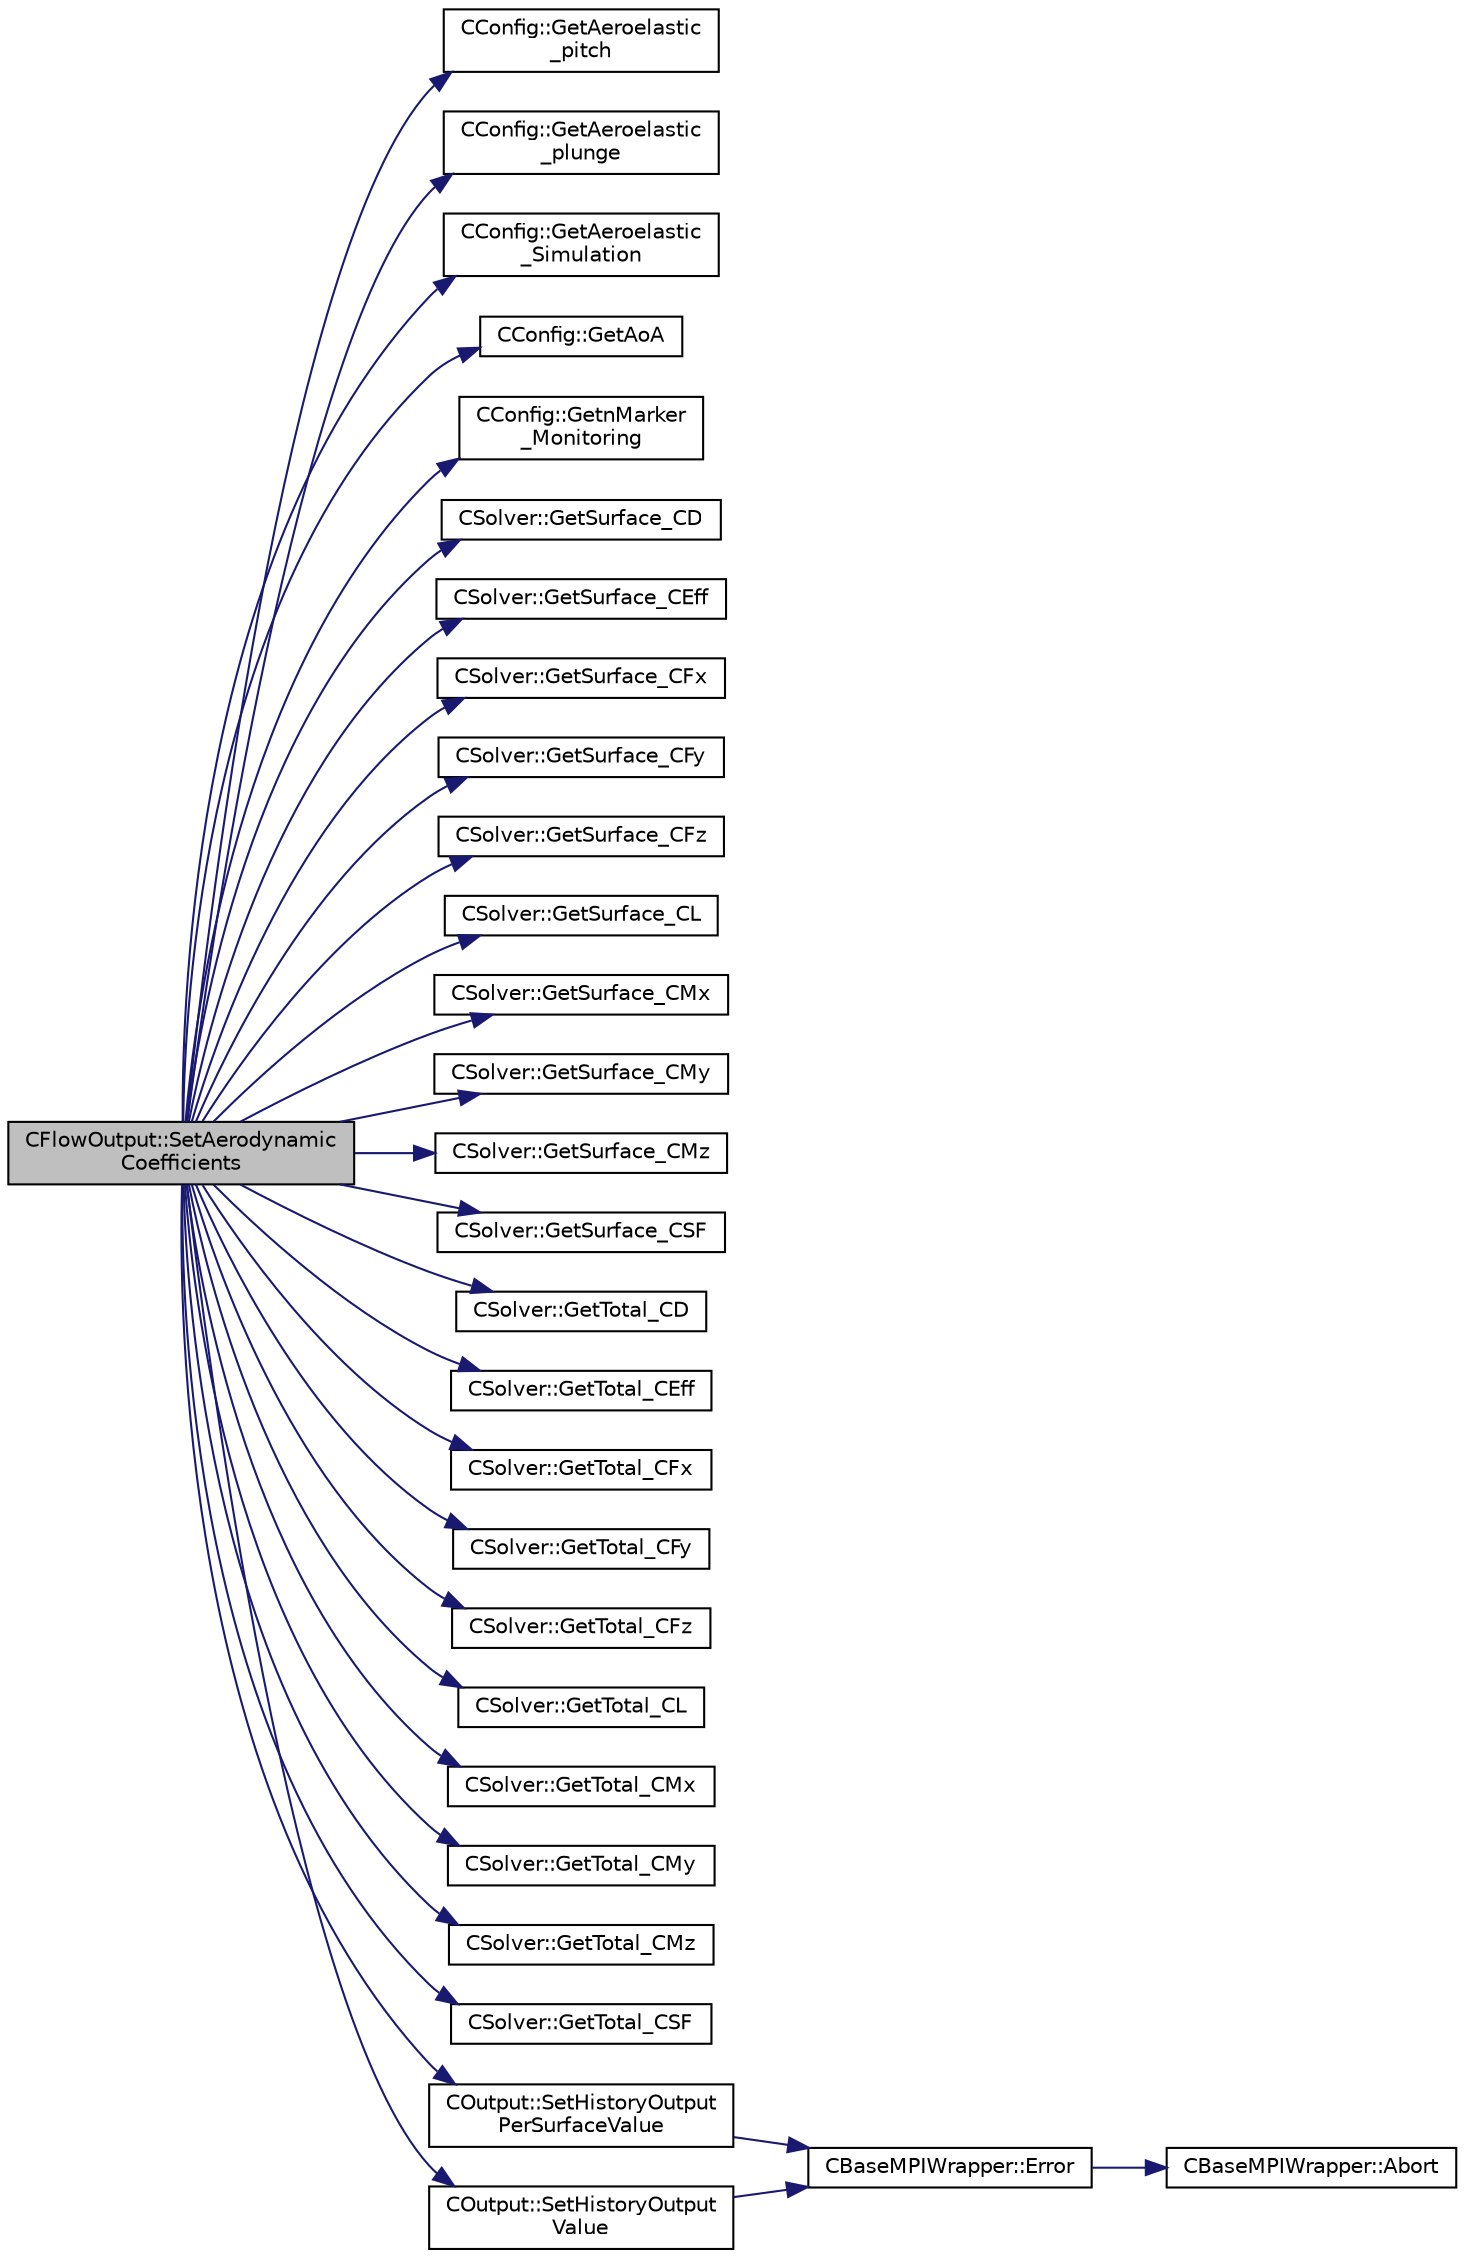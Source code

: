 digraph "CFlowOutput::SetAerodynamicCoefficients"
{
 // LATEX_PDF_SIZE
  edge [fontname="Helvetica",fontsize="10",labelfontname="Helvetica",labelfontsize="10"];
  node [fontname="Helvetica",fontsize="10",shape=record];
  rankdir="LR";
  Node1 [label="CFlowOutput::SetAerodynamic\lCoefficients",height=0.2,width=0.4,color="black", fillcolor="grey75", style="filled", fontcolor="black",tooltip="Set the value of the aerodynamic coefficients."];
  Node1 -> Node2 [color="midnightblue",fontsize="10",style="solid",fontname="Helvetica"];
  Node2 [label="CConfig::GetAeroelastic\l_pitch",height=0.2,width=0.4,color="black", fillcolor="white", style="filled",URL="$classCConfig.html#a049b655bdc72dc6f290ba85d337587cc",tooltip="Value of pitching coordinate."];
  Node1 -> Node3 [color="midnightblue",fontsize="10",style="solid",fontname="Helvetica"];
  Node3 [label="CConfig::GetAeroelastic\l_plunge",height=0.2,width=0.4,color="black", fillcolor="white", style="filled",URL="$classCConfig.html#a74d203eb388e3b74c80baec9799e021b",tooltip="Value of plunging coordinate."];
  Node1 -> Node4 [color="midnightblue",fontsize="10",style="solid",fontname="Helvetica"];
  Node4 [label="CConfig::GetAeroelastic\l_Simulation",height=0.2,width=0.4,color="black", fillcolor="white", style="filled",URL="$classCConfig.html#ac40918bbc65c568104a5298dcfc28a5c",tooltip="Get information about the aeroelastic simulation."];
  Node1 -> Node5 [color="midnightblue",fontsize="10",style="solid",fontname="Helvetica"];
  Node5 [label="CConfig::GetAoA",height=0.2,width=0.4,color="black", fillcolor="white", style="filled",URL="$classCConfig.html#aa824c1a1b3c7cd05b7be414a76e0b250",tooltip="Get the angle of attack of the body. This is the angle between a reference line on a lifting body (of..."];
  Node1 -> Node6 [color="midnightblue",fontsize="10",style="solid",fontname="Helvetica"];
  Node6 [label="CConfig::GetnMarker\l_Monitoring",height=0.2,width=0.4,color="black", fillcolor="white", style="filled",URL="$classCConfig.html#a6e65810e59b8015104b84c4fd5b1d7f9",tooltip="Get the total number of monitoring markers."];
  Node1 -> Node7 [color="midnightblue",fontsize="10",style="solid",fontname="Helvetica"];
  Node7 [label="CSolver::GetSurface_CD",height=0.2,width=0.4,color="black", fillcolor="white", style="filled",URL="$classCSolver.html#ac74cc0882a2579be4839d078b01d8c5a",tooltip="A virtual member."];
  Node1 -> Node8 [color="midnightblue",fontsize="10",style="solid",fontname="Helvetica"];
  Node8 [label="CSolver::GetSurface_CEff",height=0.2,width=0.4,color="black", fillcolor="white", style="filled",URL="$classCSolver.html#a74caedde2922f6537616b1b9a3fe7f6e",tooltip="A virtual member."];
  Node1 -> Node9 [color="midnightblue",fontsize="10",style="solid",fontname="Helvetica"];
  Node9 [label="CSolver::GetSurface_CFx",height=0.2,width=0.4,color="black", fillcolor="white", style="filled",URL="$classCSolver.html#af6995a40708b93c2f36e07dfae73465e",tooltip="A virtual member."];
  Node1 -> Node10 [color="midnightblue",fontsize="10",style="solid",fontname="Helvetica"];
  Node10 [label="CSolver::GetSurface_CFy",height=0.2,width=0.4,color="black", fillcolor="white", style="filled",URL="$classCSolver.html#a69dbfadcc389d7f992b45ea78a270ee3",tooltip="A virtual member."];
  Node1 -> Node11 [color="midnightblue",fontsize="10",style="solid",fontname="Helvetica"];
  Node11 [label="CSolver::GetSurface_CFz",height=0.2,width=0.4,color="black", fillcolor="white", style="filled",URL="$classCSolver.html#a47d2a61ee24f4a5e4a329f9d6e9e4341",tooltip="A virtual member."];
  Node1 -> Node12 [color="midnightblue",fontsize="10",style="solid",fontname="Helvetica"];
  Node12 [label="CSolver::GetSurface_CL",height=0.2,width=0.4,color="black", fillcolor="white", style="filled",URL="$classCSolver.html#a7c03fa0a21eabb24f8aee85c611fd9a3",tooltip="A virtual member."];
  Node1 -> Node13 [color="midnightblue",fontsize="10",style="solid",fontname="Helvetica"];
  Node13 [label="CSolver::GetSurface_CMx",height=0.2,width=0.4,color="black", fillcolor="white", style="filled",URL="$classCSolver.html#a05c5c9fab78490a4a797a9be4eeb8f60",tooltip="A virtual member."];
  Node1 -> Node14 [color="midnightblue",fontsize="10",style="solid",fontname="Helvetica"];
  Node14 [label="CSolver::GetSurface_CMy",height=0.2,width=0.4,color="black", fillcolor="white", style="filled",URL="$classCSolver.html#a1065de27b069393a33876065203bfa7f",tooltip="A virtual member."];
  Node1 -> Node15 [color="midnightblue",fontsize="10",style="solid",fontname="Helvetica"];
  Node15 [label="CSolver::GetSurface_CMz",height=0.2,width=0.4,color="black", fillcolor="white", style="filled",URL="$classCSolver.html#a67767651d99f3a5ac73062b4e2249b3d",tooltip="A virtual member."];
  Node1 -> Node16 [color="midnightblue",fontsize="10",style="solid",fontname="Helvetica"];
  Node16 [label="CSolver::GetSurface_CSF",height=0.2,width=0.4,color="black", fillcolor="white", style="filled",URL="$classCSolver.html#a9b0dde98a00f69cf90833d1f51f50be3",tooltip="A virtual member."];
  Node1 -> Node17 [color="midnightblue",fontsize="10",style="solid",fontname="Helvetica"];
  Node17 [label="CSolver::GetTotal_CD",height=0.2,width=0.4,color="black", fillcolor="white", style="filled",URL="$classCSolver.html#aff9ee28df7ac7d1dde8f56ece2c9d786",tooltip="A virtual member."];
  Node1 -> Node18 [color="midnightblue",fontsize="10",style="solid",fontname="Helvetica"];
  Node18 [label="CSolver::GetTotal_CEff",height=0.2,width=0.4,color="black", fillcolor="white", style="filled",URL="$classCSolver.html#a2bc961e17864b0ce4295c52d6988a9a1",tooltip="A virtual member."];
  Node1 -> Node19 [color="midnightblue",fontsize="10",style="solid",fontname="Helvetica"];
  Node19 [label="CSolver::GetTotal_CFx",height=0.2,width=0.4,color="black", fillcolor="white", style="filled",URL="$classCSolver.html#ac8c4e7529ca21ea3c0949f0c5dfaa0d1",tooltip="A virtual member."];
  Node1 -> Node20 [color="midnightblue",fontsize="10",style="solid",fontname="Helvetica"];
  Node20 [label="CSolver::GetTotal_CFy",height=0.2,width=0.4,color="black", fillcolor="white", style="filled",URL="$classCSolver.html#a64927ff1b57e24711762272b0a897bf2",tooltip="A virtual member."];
  Node1 -> Node21 [color="midnightblue",fontsize="10",style="solid",fontname="Helvetica"];
  Node21 [label="CSolver::GetTotal_CFz",height=0.2,width=0.4,color="black", fillcolor="white", style="filled",URL="$classCSolver.html#a015e83afb02be6e1b8e2c0dcd52595ed",tooltip="A virtual member."];
  Node1 -> Node22 [color="midnightblue",fontsize="10",style="solid",fontname="Helvetica"];
  Node22 [label="CSolver::GetTotal_CL",height=0.2,width=0.4,color="black", fillcolor="white", style="filled",URL="$classCSolver.html#a1f00de80cb6948f3858f34ac0d495487",tooltip="A virtual member."];
  Node1 -> Node23 [color="midnightblue",fontsize="10",style="solid",fontname="Helvetica"];
  Node23 [label="CSolver::GetTotal_CMx",height=0.2,width=0.4,color="black", fillcolor="white", style="filled",URL="$classCSolver.html#a18cdcb44096256ce6181e2950f9b63f7",tooltip="A virtual member."];
  Node1 -> Node24 [color="midnightblue",fontsize="10",style="solid",fontname="Helvetica"];
  Node24 [label="CSolver::GetTotal_CMy",height=0.2,width=0.4,color="black", fillcolor="white", style="filled",URL="$classCSolver.html#a668cd982cbe1606af4b995f8bbcfd190",tooltip="A virtual member."];
  Node1 -> Node25 [color="midnightblue",fontsize="10",style="solid",fontname="Helvetica"];
  Node25 [label="CSolver::GetTotal_CMz",height=0.2,width=0.4,color="black", fillcolor="white", style="filled",URL="$classCSolver.html#a9e6b2f72b7a79ce7724cbc14cb6d2e4d",tooltip="A virtual member."];
  Node1 -> Node26 [color="midnightblue",fontsize="10",style="solid",fontname="Helvetica"];
  Node26 [label="CSolver::GetTotal_CSF",height=0.2,width=0.4,color="black", fillcolor="white", style="filled",URL="$classCSolver.html#a08967ed78d71da01618db5c085b0e945",tooltip="A virtual member."];
  Node1 -> Node27 [color="midnightblue",fontsize="10",style="solid",fontname="Helvetica"];
  Node27 [label="COutput::SetHistoryOutput\lPerSurfaceValue",height=0.2,width=0.4,color="black", fillcolor="white", style="filled",URL="$classCOutput.html#a1c0620a8f72bfe5611a4c18ba9530981",tooltip="Set the value of a history output field for a specific surface marker."];
  Node27 -> Node28 [color="midnightblue",fontsize="10",style="solid",fontname="Helvetica"];
  Node28 [label="CBaseMPIWrapper::Error",height=0.2,width=0.4,color="black", fillcolor="white", style="filled",URL="$classCBaseMPIWrapper.html#a04457c47629bda56704e6a8804833eeb",tooltip=" "];
  Node28 -> Node29 [color="midnightblue",fontsize="10",style="solid",fontname="Helvetica"];
  Node29 [label="CBaseMPIWrapper::Abort",height=0.2,width=0.4,color="black", fillcolor="white", style="filled",URL="$classCBaseMPIWrapper.html#af7297d861dca86b45cf561b6ab642e8f",tooltip=" "];
  Node1 -> Node30 [color="midnightblue",fontsize="10",style="solid",fontname="Helvetica"];
  Node30 [label="COutput::SetHistoryOutput\lValue",height=0.2,width=0.4,color="black", fillcolor="white", style="filled",URL="$classCOutput.html#a1c1f836992f419544472329a44b8836e",tooltip="Set the value of a history output field."];
  Node30 -> Node28 [color="midnightblue",fontsize="10",style="solid",fontname="Helvetica"];
}
